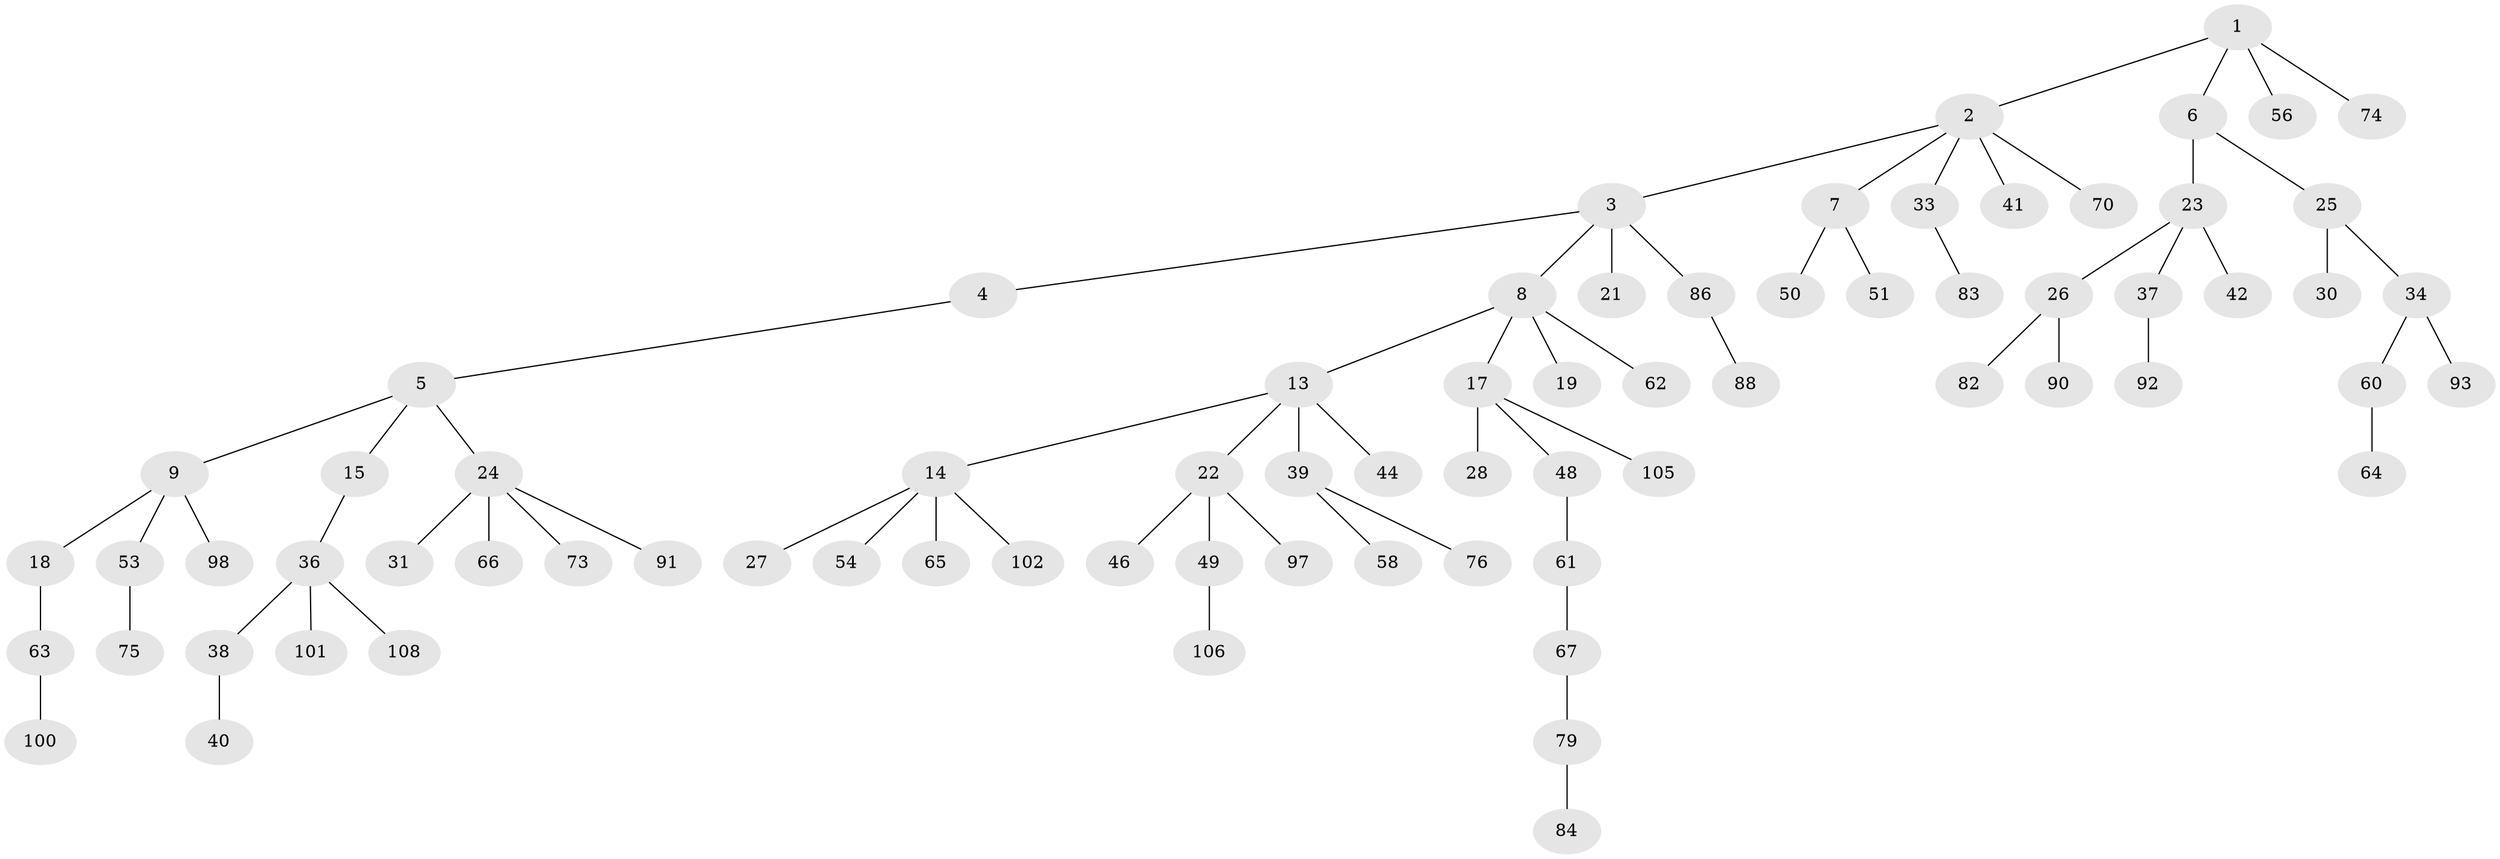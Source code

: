 // Generated by graph-tools (version 1.1) at 2025/52/02/27/25 19:52:10]
// undirected, 75 vertices, 74 edges
graph export_dot {
graph [start="1"]
  node [color=gray90,style=filled];
  1 [super="+11"];
  2 [super="+20"];
  3 [super="+85"];
  4 [super="+52"];
  5 [super="+10"];
  6 [super="+94"];
  7 [super="+45"];
  8 [super="+12"];
  9 [super="+55"];
  13 [super="+35"];
  14 [super="+16"];
  15;
  17 [super="+32"];
  18;
  19;
  21;
  22 [super="+59"];
  23 [super="+109"];
  24 [super="+68"];
  25;
  26 [super="+71"];
  27 [super="+29"];
  28 [super="+72"];
  30 [super="+87"];
  31;
  33 [super="+57"];
  34 [super="+80"];
  36 [super="+43"];
  37 [super="+69"];
  38 [super="+96"];
  39 [super="+47"];
  40;
  41;
  42;
  44;
  46;
  48 [super="+103"];
  49 [super="+104"];
  50;
  51;
  53 [super="+78"];
  54;
  56;
  58;
  60 [super="+110"];
  61;
  62;
  63 [super="+89"];
  64;
  65 [super="+77"];
  66;
  67;
  70;
  73 [super="+81"];
  74;
  75 [super="+99"];
  76;
  79;
  82;
  83;
  84;
  86 [super="+95"];
  88;
  90;
  91;
  92;
  93 [super="+107"];
  97;
  98;
  100;
  101;
  102;
  105;
  106;
  108;
  1 -- 2;
  1 -- 6;
  1 -- 56;
  1 -- 74;
  2 -- 3;
  2 -- 7;
  2 -- 33;
  2 -- 70;
  2 -- 41;
  3 -- 4;
  3 -- 8;
  3 -- 21;
  3 -- 86;
  4 -- 5;
  5 -- 9;
  5 -- 24;
  5 -- 15;
  6 -- 23;
  6 -- 25;
  7 -- 51;
  7 -- 50;
  8 -- 19;
  8 -- 17;
  8 -- 13;
  8 -- 62;
  9 -- 18;
  9 -- 53;
  9 -- 98;
  13 -- 14;
  13 -- 22;
  13 -- 44;
  13 -- 39;
  14 -- 65;
  14 -- 54;
  14 -- 102;
  14 -- 27;
  15 -- 36;
  17 -- 28;
  17 -- 48;
  17 -- 105;
  18 -- 63;
  22 -- 46;
  22 -- 49;
  22 -- 97;
  23 -- 26;
  23 -- 37;
  23 -- 42;
  24 -- 31;
  24 -- 66;
  24 -- 73;
  24 -- 91;
  25 -- 30;
  25 -- 34;
  26 -- 90;
  26 -- 82;
  33 -- 83;
  34 -- 60;
  34 -- 93;
  36 -- 38;
  36 -- 101;
  36 -- 108;
  37 -- 92;
  38 -- 40;
  39 -- 58;
  39 -- 76;
  48 -- 61;
  49 -- 106;
  53 -- 75;
  60 -- 64;
  61 -- 67;
  63 -- 100;
  67 -- 79;
  79 -- 84;
  86 -- 88;
}
